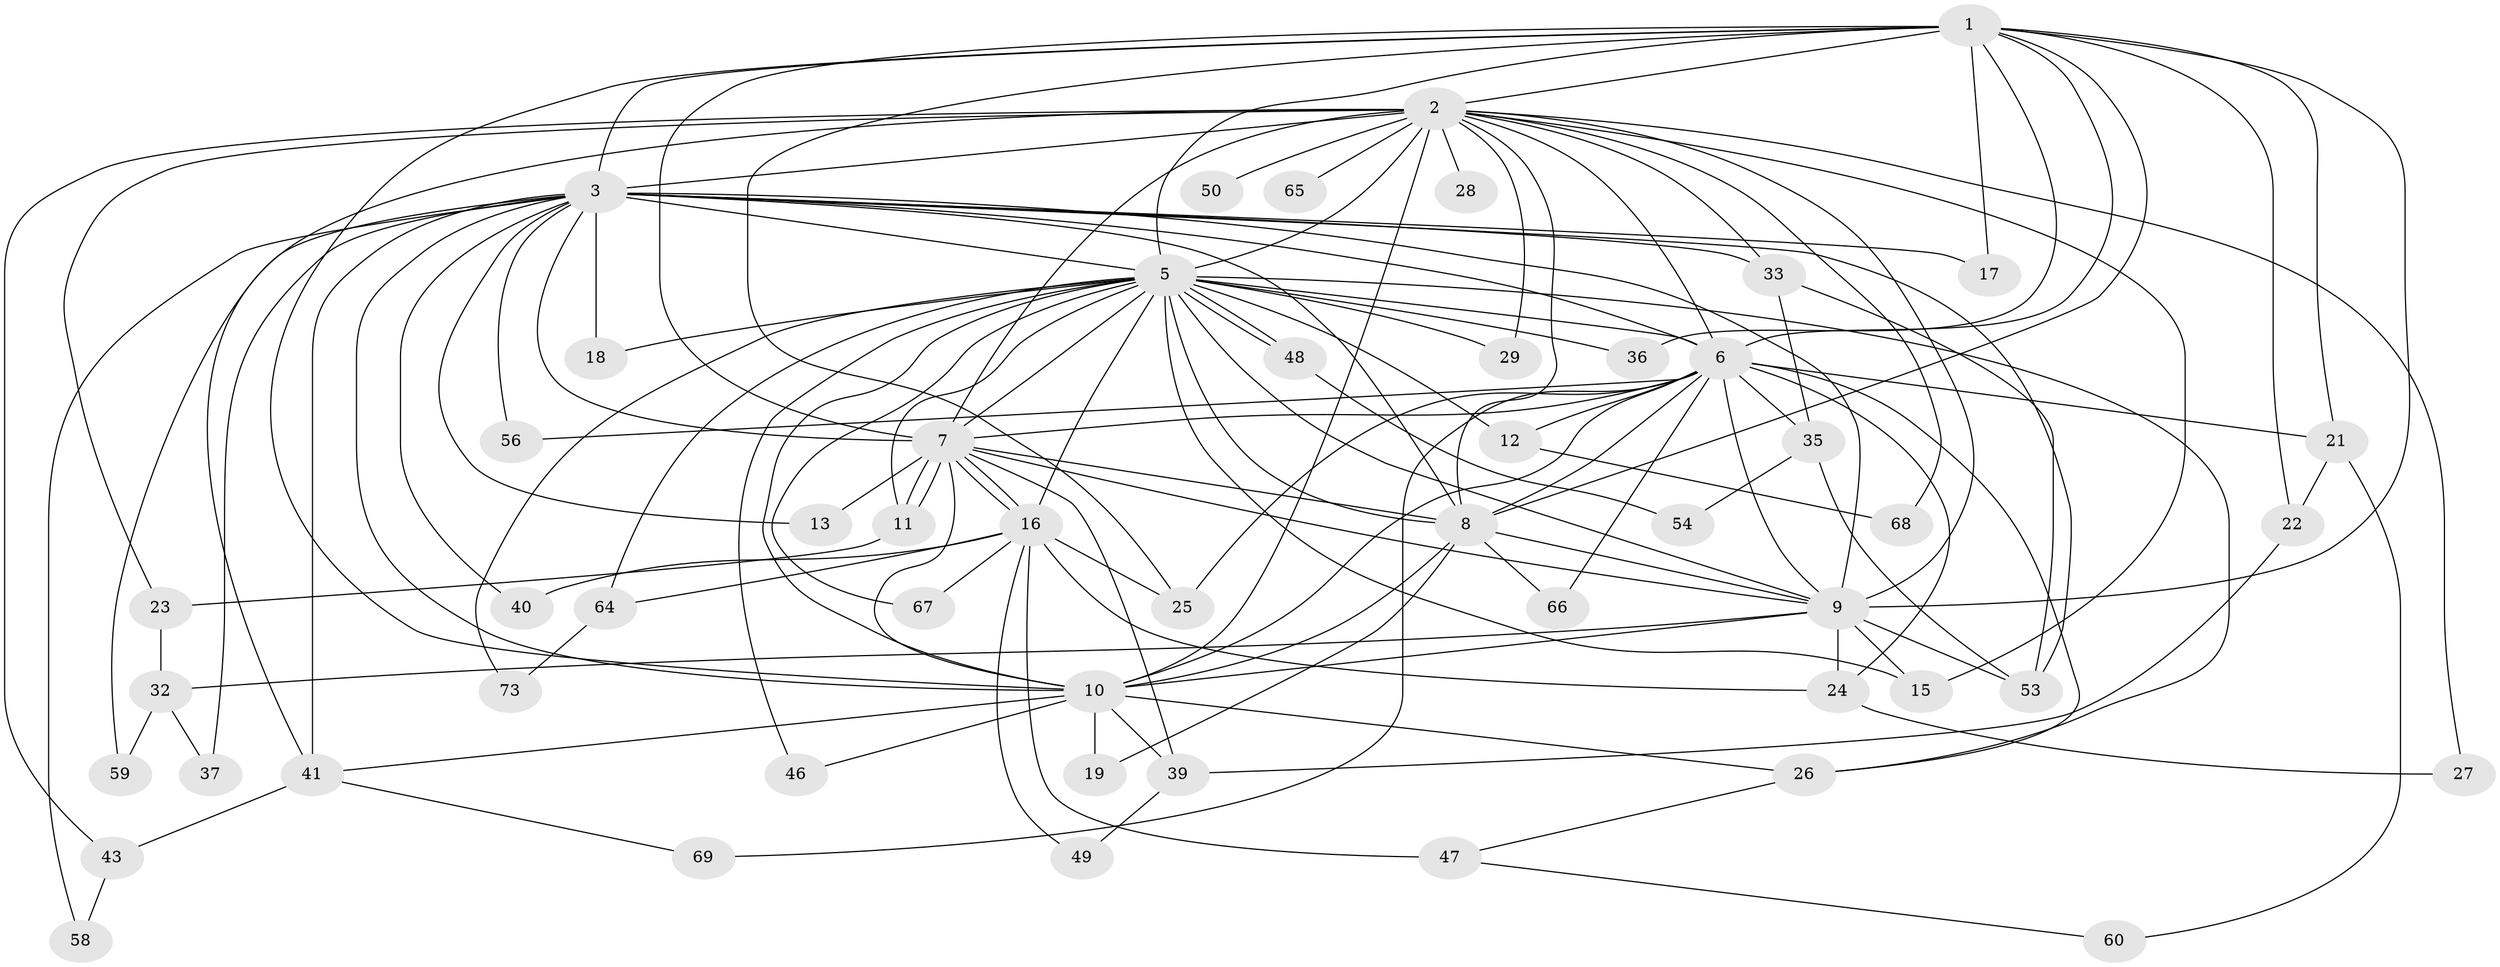 // original degree distribution, {15: 0.0136986301369863, 16: 0.0547945205479452, 21: 0.0136986301369863, 25: 0.0136986301369863, 20: 0.0136986301369863, 13: 0.0136986301369863, 14: 0.0136986301369863, 4: 0.136986301369863, 3: 0.1643835616438356, 2: 0.5205479452054794, 8: 0.0136986301369863, 5: 0.0273972602739726}
// Generated by graph-tools (version 1.1) at 2025/10/02/27/25 16:10:57]
// undirected, 53 vertices, 131 edges
graph export_dot {
graph [start="1"]
  node [color=gray90,style=filled];
  1 [super="+34"];
  2 [super="+4"];
  3 [super="+51"];
  5 [super="+38"];
  6 [super="+14"];
  7 [super="+62"];
  8 [super="+42"];
  9;
  10 [super="+55"];
  11 [super="+20"];
  12;
  13;
  15 [super="+45"];
  16 [super="+31"];
  17;
  18;
  19;
  21 [super="+71"];
  22;
  23;
  24 [super="+30"];
  25 [super="+61"];
  26 [super="+52"];
  27;
  28;
  29;
  32;
  33;
  35 [super="+70"];
  36;
  37;
  39 [super="+44"];
  40;
  41 [super="+57"];
  43;
  46;
  47 [super="+63"];
  48;
  49;
  50;
  53 [super="+72"];
  54;
  56;
  58;
  59;
  60;
  64;
  65;
  66;
  67;
  68;
  69;
  73;
  1 -- 2 [weight=2];
  1 -- 3;
  1 -- 5;
  1 -- 6;
  1 -- 7;
  1 -- 8;
  1 -- 9 [weight=2];
  1 -- 10;
  1 -- 17;
  1 -- 21;
  1 -- 22;
  1 -- 36;
  1 -- 25;
  2 -- 3 [weight=2];
  2 -- 5 [weight=2];
  2 -- 6 [weight=2];
  2 -- 7 [weight=2];
  2 -- 8 [weight=2];
  2 -- 9 [weight=2];
  2 -- 10 [weight=2];
  2 -- 15;
  2 -- 23;
  2 -- 28 [weight=2];
  2 -- 33;
  2 -- 50 [weight=2];
  2 -- 65 [weight=2];
  2 -- 68;
  2 -- 27;
  2 -- 29;
  2 -- 41;
  2 -- 43;
  3 -- 5;
  3 -- 6;
  3 -- 7;
  3 -- 8 [weight=2];
  3 -- 9;
  3 -- 10;
  3 -- 13;
  3 -- 17 [weight=2];
  3 -- 18;
  3 -- 33;
  3 -- 37;
  3 -- 40;
  3 -- 41;
  3 -- 56;
  3 -- 58;
  3 -- 59;
  3 -- 53;
  5 -- 6 [weight=2];
  5 -- 7;
  5 -- 8 [weight=2];
  5 -- 9;
  5 -- 10 [weight=2];
  5 -- 12;
  5 -- 15;
  5 -- 18;
  5 -- 26;
  5 -- 29;
  5 -- 36;
  5 -- 46;
  5 -- 48;
  5 -- 48;
  5 -- 64;
  5 -- 73;
  5 -- 67;
  5 -- 16;
  5 -- 11;
  6 -- 7;
  6 -- 8;
  6 -- 9;
  6 -- 10;
  6 -- 12;
  6 -- 21 [weight=2];
  6 -- 24;
  6 -- 25;
  6 -- 35;
  6 -- 56;
  6 -- 66;
  6 -- 69;
  6 -- 26;
  7 -- 8;
  7 -- 9;
  7 -- 10 [weight=2];
  7 -- 11;
  7 -- 11;
  7 -- 13;
  7 -- 16;
  7 -- 16;
  7 -- 39;
  8 -- 9;
  8 -- 10;
  8 -- 19;
  8 -- 66;
  9 -- 10;
  9 -- 32;
  9 -- 53;
  9 -- 24;
  9 -- 15;
  10 -- 19;
  10 -- 26;
  10 -- 46;
  10 -- 39;
  10 -- 41;
  11 -- 23;
  12 -- 68;
  16 -- 24;
  16 -- 25;
  16 -- 47 [weight=2];
  16 -- 49;
  16 -- 64;
  16 -- 67;
  16 -- 40;
  21 -- 22;
  21 -- 60;
  22 -- 39;
  23 -- 32;
  24 -- 27;
  26 -- 47;
  32 -- 37;
  32 -- 59;
  33 -- 35;
  33 -- 53;
  35 -- 54;
  35 -- 53;
  39 -- 49;
  41 -- 43;
  41 -- 69;
  43 -- 58;
  47 -- 60;
  48 -- 54;
  64 -- 73;
}
